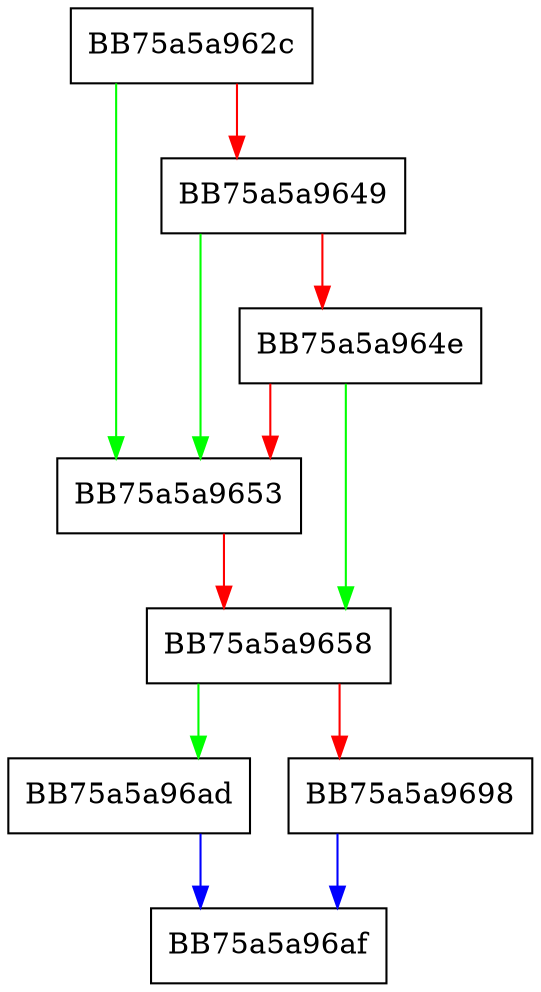digraph FindCertificateByThumbprint {
  node [shape="box"];
  graph [splines=ortho];
  BB75a5a962c -> BB75a5a9653 [color="green"];
  BB75a5a962c -> BB75a5a9649 [color="red"];
  BB75a5a9649 -> BB75a5a9653 [color="green"];
  BB75a5a9649 -> BB75a5a964e [color="red"];
  BB75a5a964e -> BB75a5a9658 [color="green"];
  BB75a5a964e -> BB75a5a9653 [color="red"];
  BB75a5a9653 -> BB75a5a9658 [color="red"];
  BB75a5a9658 -> BB75a5a96ad [color="green"];
  BB75a5a9658 -> BB75a5a9698 [color="red"];
  BB75a5a9698 -> BB75a5a96af [color="blue"];
  BB75a5a96ad -> BB75a5a96af [color="blue"];
}